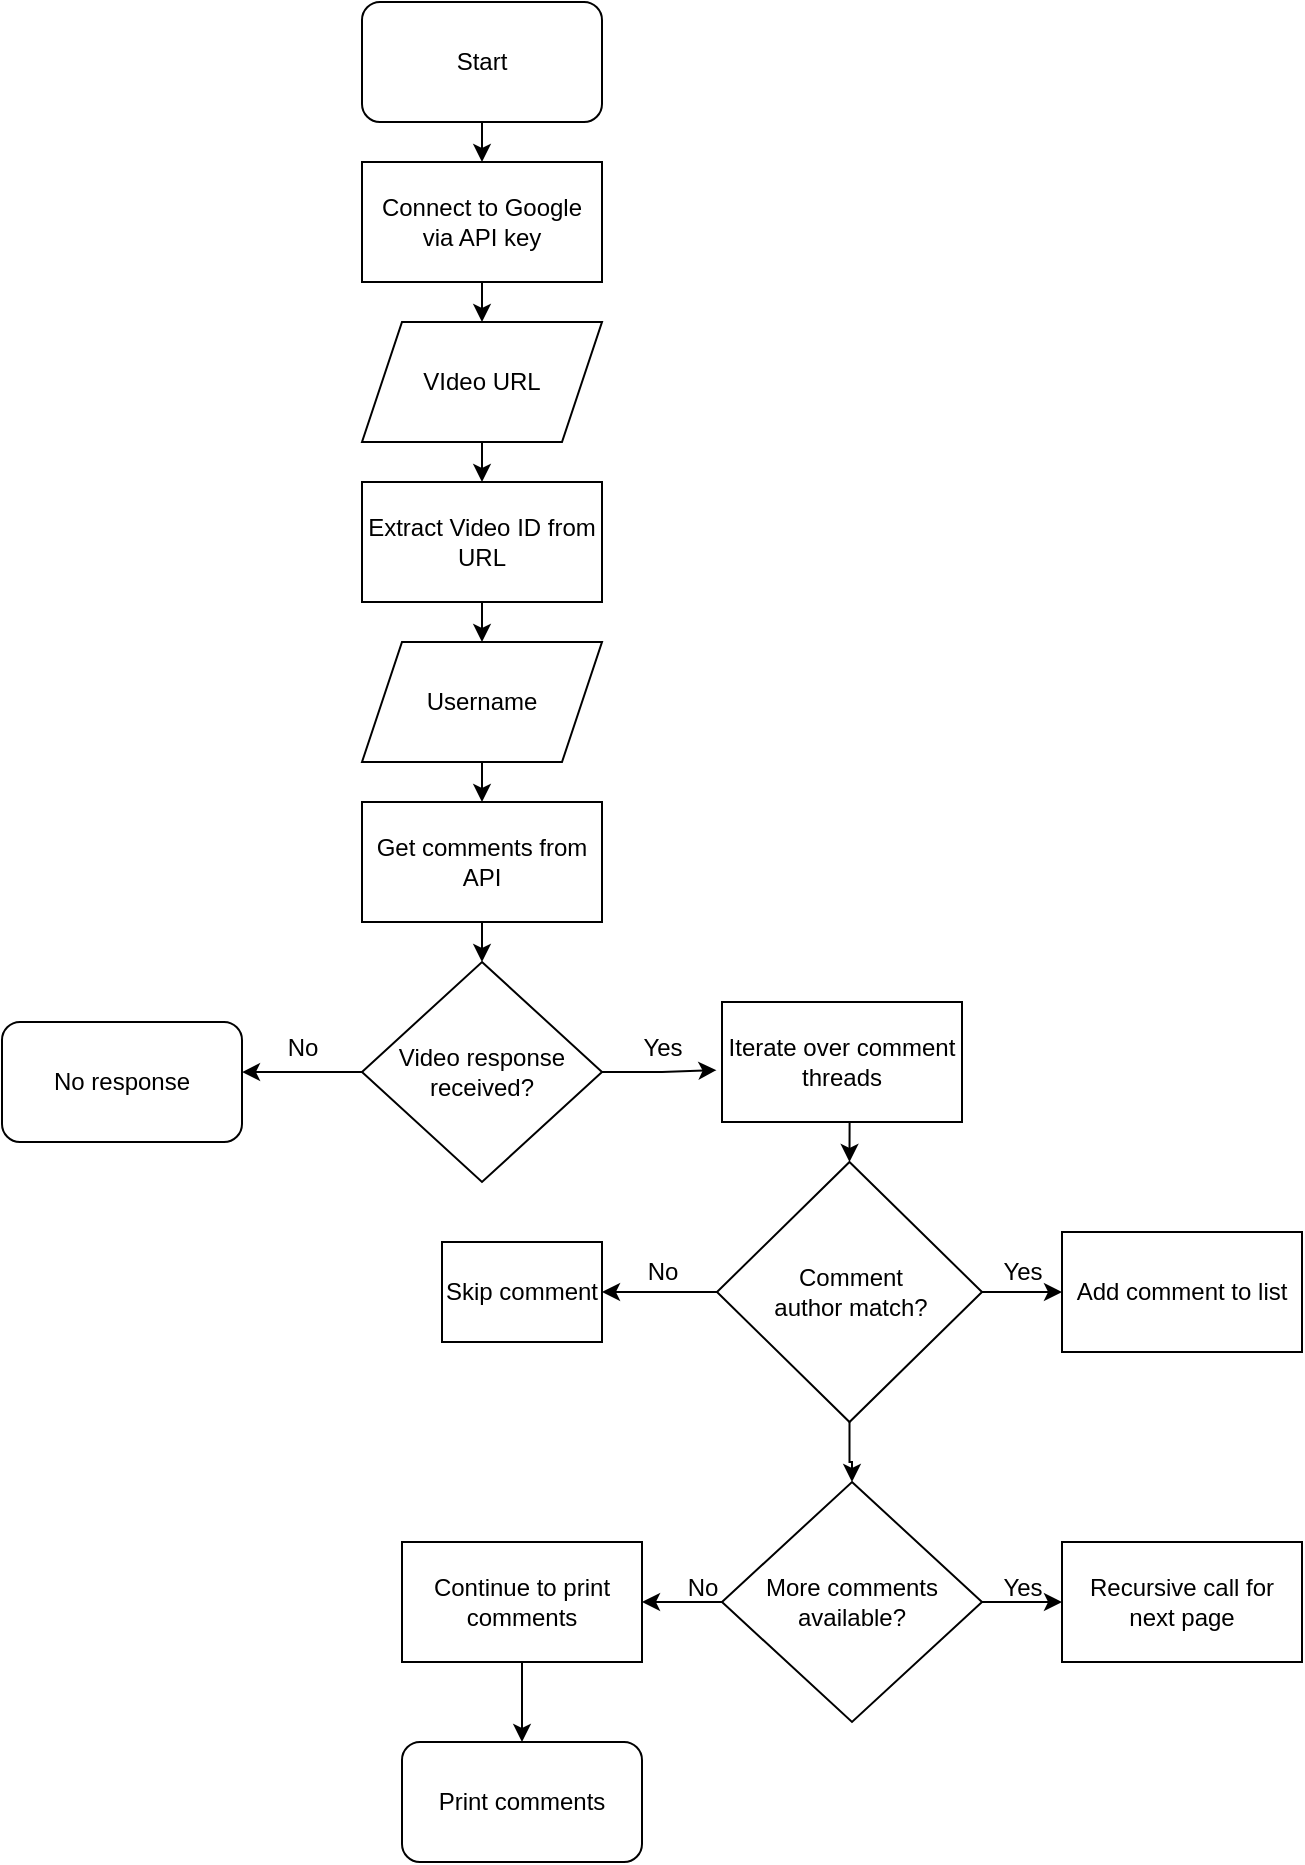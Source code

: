 <mxfile version="22.1.7" type="github">
  <diagram name="Page-1" id="JJoeDc1nS-Evcq78UqNU">
    <mxGraphModel dx="733" dy="392" grid="1" gridSize="10" guides="1" tooltips="1" connect="1" arrows="1" fold="1" page="1" pageScale="1" pageWidth="850" pageHeight="1100" math="0" shadow="0">
      <root>
        <mxCell id="0" />
        <mxCell id="1" parent="0" />
        <mxCell id="wVkEjL2hmuCHA1ZH5ngO-32" style="edgeStyle=orthogonalEdgeStyle;rounded=0;orthogonalLoop=1;jettySize=auto;html=1;exitX=0.5;exitY=1;exitDx=0;exitDy=0;entryX=0.5;entryY=0;entryDx=0;entryDy=0;" edge="1" parent="1" source="wVkEjL2hmuCHA1ZH5ngO-14" target="wVkEjL2hmuCHA1ZH5ngO-15">
          <mxGeometry relative="1" as="geometry" />
        </mxCell>
        <mxCell id="wVkEjL2hmuCHA1ZH5ngO-14" value="Start" style="rounded=1;whiteSpace=wrap;html=1;" vertex="1" parent="1">
          <mxGeometry x="350" y="10" width="120" height="60" as="geometry" />
        </mxCell>
        <mxCell id="wVkEjL2hmuCHA1ZH5ngO-33" style="edgeStyle=orthogonalEdgeStyle;rounded=0;orthogonalLoop=1;jettySize=auto;html=1;exitX=0.5;exitY=1;exitDx=0;exitDy=0;entryX=0.5;entryY=0;entryDx=0;entryDy=0;" edge="1" parent="1" source="wVkEjL2hmuCHA1ZH5ngO-15" target="wVkEjL2hmuCHA1ZH5ngO-16">
          <mxGeometry relative="1" as="geometry" />
        </mxCell>
        <mxCell id="wVkEjL2hmuCHA1ZH5ngO-15" value="Connect to Google via API key" style="rounded=0;whiteSpace=wrap;html=1;" vertex="1" parent="1">
          <mxGeometry x="350" y="90" width="120" height="60" as="geometry" />
        </mxCell>
        <mxCell id="wVkEjL2hmuCHA1ZH5ngO-34" style="edgeStyle=orthogonalEdgeStyle;rounded=0;orthogonalLoop=1;jettySize=auto;html=1;exitX=0.5;exitY=1;exitDx=0;exitDy=0;entryX=0.5;entryY=0;entryDx=0;entryDy=0;" edge="1" parent="1" source="wVkEjL2hmuCHA1ZH5ngO-16" target="wVkEjL2hmuCHA1ZH5ngO-18">
          <mxGeometry relative="1" as="geometry" />
        </mxCell>
        <mxCell id="wVkEjL2hmuCHA1ZH5ngO-16" value="VIdeo URL" style="shape=parallelogram;perimeter=parallelogramPerimeter;whiteSpace=wrap;html=1;fixedSize=1;" vertex="1" parent="1">
          <mxGeometry x="350" y="170" width="120" height="60" as="geometry" />
        </mxCell>
        <mxCell id="wVkEjL2hmuCHA1ZH5ngO-35" style="edgeStyle=orthogonalEdgeStyle;rounded=0;orthogonalLoop=1;jettySize=auto;html=1;exitX=0.5;exitY=1;exitDx=0;exitDy=0;entryX=0.5;entryY=0;entryDx=0;entryDy=0;" edge="1" parent="1" source="wVkEjL2hmuCHA1ZH5ngO-18" target="wVkEjL2hmuCHA1ZH5ngO-19">
          <mxGeometry relative="1" as="geometry" />
        </mxCell>
        <mxCell id="wVkEjL2hmuCHA1ZH5ngO-18" value="Extract Video ID from URL" style="rounded=0;whiteSpace=wrap;html=1;" vertex="1" parent="1">
          <mxGeometry x="350" y="250" width="120" height="60" as="geometry" />
        </mxCell>
        <mxCell id="wVkEjL2hmuCHA1ZH5ngO-36" style="edgeStyle=orthogonalEdgeStyle;rounded=0;orthogonalLoop=1;jettySize=auto;html=1;exitX=0.5;exitY=1;exitDx=0;exitDy=0;entryX=0.5;entryY=0;entryDx=0;entryDy=0;" edge="1" parent="1" source="wVkEjL2hmuCHA1ZH5ngO-19" target="wVkEjL2hmuCHA1ZH5ngO-20">
          <mxGeometry relative="1" as="geometry" />
        </mxCell>
        <mxCell id="wVkEjL2hmuCHA1ZH5ngO-19" value="Username" style="shape=parallelogram;perimeter=parallelogramPerimeter;whiteSpace=wrap;html=1;fixedSize=1;" vertex="1" parent="1">
          <mxGeometry x="350" y="330" width="120" height="60" as="geometry" />
        </mxCell>
        <mxCell id="wVkEjL2hmuCHA1ZH5ngO-37" style="edgeStyle=orthogonalEdgeStyle;rounded=0;orthogonalLoop=1;jettySize=auto;html=1;exitX=0.5;exitY=1;exitDx=0;exitDy=0;entryX=0.5;entryY=0;entryDx=0;entryDy=0;" edge="1" parent="1" source="wVkEjL2hmuCHA1ZH5ngO-20" target="wVkEjL2hmuCHA1ZH5ngO-21">
          <mxGeometry relative="1" as="geometry" />
        </mxCell>
        <mxCell id="wVkEjL2hmuCHA1ZH5ngO-20" value="Get comments from API" style="rounded=0;whiteSpace=wrap;html=1;" vertex="1" parent="1">
          <mxGeometry x="350" y="410" width="120" height="60" as="geometry" />
        </mxCell>
        <mxCell id="wVkEjL2hmuCHA1ZH5ngO-21" value="Video response received?" style="rhombus;whiteSpace=wrap;html=1;" vertex="1" parent="1">
          <mxGeometry x="350" y="490" width="120" height="110" as="geometry" />
        </mxCell>
        <mxCell id="wVkEjL2hmuCHA1ZH5ngO-42" style="edgeStyle=orthogonalEdgeStyle;rounded=0;orthogonalLoop=1;jettySize=auto;html=1;exitX=0.5;exitY=1;exitDx=0;exitDy=0;entryX=0.5;entryY=0;entryDx=0;entryDy=0;" edge="1" parent="1" source="wVkEjL2hmuCHA1ZH5ngO-22" target="wVkEjL2hmuCHA1ZH5ngO-24">
          <mxGeometry relative="1" as="geometry" />
        </mxCell>
        <mxCell id="wVkEjL2hmuCHA1ZH5ngO-22" value="Iterate over comment threads" style="rounded=0;whiteSpace=wrap;html=1;" vertex="1" parent="1">
          <mxGeometry x="530" y="510" width="120" height="60" as="geometry" />
        </mxCell>
        <mxCell id="wVkEjL2hmuCHA1ZH5ngO-43" value="" style="edgeStyle=orthogonalEdgeStyle;rounded=0;orthogonalLoop=1;jettySize=auto;html=1;" edge="1" parent="1" source="wVkEjL2hmuCHA1ZH5ngO-24" target="wVkEjL2hmuCHA1ZH5ngO-25">
          <mxGeometry relative="1" as="geometry" />
        </mxCell>
        <mxCell id="wVkEjL2hmuCHA1ZH5ngO-44" value="" style="edgeStyle=orthogonalEdgeStyle;rounded=0;orthogonalLoop=1;jettySize=auto;html=1;" edge="1" parent="1" source="wVkEjL2hmuCHA1ZH5ngO-24" target="wVkEjL2hmuCHA1ZH5ngO-26">
          <mxGeometry relative="1" as="geometry" />
        </mxCell>
        <mxCell id="wVkEjL2hmuCHA1ZH5ngO-45" value="" style="edgeStyle=orthogonalEdgeStyle;rounded=0;orthogonalLoop=1;jettySize=auto;html=1;" edge="1" parent="1" source="wVkEjL2hmuCHA1ZH5ngO-24" target="wVkEjL2hmuCHA1ZH5ngO-27">
          <mxGeometry relative="1" as="geometry" />
        </mxCell>
        <mxCell id="wVkEjL2hmuCHA1ZH5ngO-24" value="Comment &lt;br&gt;author match?" style="rhombus;whiteSpace=wrap;html=1;" vertex="1" parent="1">
          <mxGeometry x="527.5" y="590" width="132.5" height="130" as="geometry" />
        </mxCell>
        <mxCell id="wVkEjL2hmuCHA1ZH5ngO-25" value="Skip comment" style="rounded=0;whiteSpace=wrap;html=1;" vertex="1" parent="1">
          <mxGeometry x="390" y="630" width="80" height="50" as="geometry" />
        </mxCell>
        <mxCell id="wVkEjL2hmuCHA1ZH5ngO-26" value="Add comment to list" style="rounded=0;whiteSpace=wrap;html=1;" vertex="1" parent="1">
          <mxGeometry x="700" y="625" width="120" height="60" as="geometry" />
        </mxCell>
        <mxCell id="wVkEjL2hmuCHA1ZH5ngO-46" value="" style="edgeStyle=orthogonalEdgeStyle;rounded=0;orthogonalLoop=1;jettySize=auto;html=1;" edge="1" parent="1" source="wVkEjL2hmuCHA1ZH5ngO-27" target="wVkEjL2hmuCHA1ZH5ngO-28">
          <mxGeometry relative="1" as="geometry" />
        </mxCell>
        <mxCell id="wVkEjL2hmuCHA1ZH5ngO-47" value="" style="edgeStyle=orthogonalEdgeStyle;rounded=0;orthogonalLoop=1;jettySize=auto;html=1;" edge="1" parent="1" source="wVkEjL2hmuCHA1ZH5ngO-27" target="wVkEjL2hmuCHA1ZH5ngO-29">
          <mxGeometry relative="1" as="geometry" />
        </mxCell>
        <mxCell id="wVkEjL2hmuCHA1ZH5ngO-27" value="More comments&lt;br&gt;available?" style="rhombus;whiteSpace=wrap;html=1;" vertex="1" parent="1">
          <mxGeometry x="530" y="750" width="130" height="120" as="geometry" />
        </mxCell>
        <mxCell id="wVkEjL2hmuCHA1ZH5ngO-28" value="Recursive call for next page" style="rounded=0;whiteSpace=wrap;html=1;" vertex="1" parent="1">
          <mxGeometry x="700" y="780" width="120" height="60" as="geometry" />
        </mxCell>
        <mxCell id="wVkEjL2hmuCHA1ZH5ngO-48" value="" style="edgeStyle=orthogonalEdgeStyle;rounded=0;orthogonalLoop=1;jettySize=auto;html=1;" edge="1" parent="1" source="wVkEjL2hmuCHA1ZH5ngO-29" target="wVkEjL2hmuCHA1ZH5ngO-31">
          <mxGeometry relative="1" as="geometry" />
        </mxCell>
        <mxCell id="wVkEjL2hmuCHA1ZH5ngO-29" value="Continue to print comments" style="rounded=0;whiteSpace=wrap;html=1;" vertex="1" parent="1">
          <mxGeometry x="370" y="780" width="120" height="60" as="geometry" />
        </mxCell>
        <mxCell id="wVkEjL2hmuCHA1ZH5ngO-30" value="No response" style="rounded=1;whiteSpace=wrap;html=1;" vertex="1" parent="1">
          <mxGeometry x="170" y="520" width="120" height="60" as="geometry" />
        </mxCell>
        <mxCell id="wVkEjL2hmuCHA1ZH5ngO-31" value="Print comments" style="rounded=1;whiteSpace=wrap;html=1;" vertex="1" parent="1">
          <mxGeometry x="370" y="880" width="120" height="60" as="geometry" />
        </mxCell>
        <mxCell id="wVkEjL2hmuCHA1ZH5ngO-40" style="edgeStyle=orthogonalEdgeStyle;rounded=0;orthogonalLoop=1;jettySize=auto;html=1;exitX=0;exitY=0.5;exitDx=0;exitDy=0;entryX=1;entryY=0.417;entryDx=0;entryDy=0;entryPerimeter=0;" edge="1" parent="1" source="wVkEjL2hmuCHA1ZH5ngO-21" target="wVkEjL2hmuCHA1ZH5ngO-30">
          <mxGeometry relative="1" as="geometry" />
        </mxCell>
        <mxCell id="wVkEjL2hmuCHA1ZH5ngO-41" style="edgeStyle=orthogonalEdgeStyle;rounded=0;orthogonalLoop=1;jettySize=auto;html=1;exitX=1;exitY=0.5;exitDx=0;exitDy=0;entryX=-0.023;entryY=0.568;entryDx=0;entryDy=0;entryPerimeter=0;" edge="1" parent="1" source="wVkEjL2hmuCHA1ZH5ngO-21" target="wVkEjL2hmuCHA1ZH5ngO-22">
          <mxGeometry relative="1" as="geometry" />
        </mxCell>
        <mxCell id="wVkEjL2hmuCHA1ZH5ngO-49" value="Yes" style="text;html=1;align=center;verticalAlign=middle;resizable=0;points=[];autosize=1;strokeColor=none;fillColor=none;" vertex="1" parent="1">
          <mxGeometry x="660" y="788" width="40" height="30" as="geometry" />
        </mxCell>
        <mxCell id="wVkEjL2hmuCHA1ZH5ngO-50" value="No" style="text;html=1;align=center;verticalAlign=middle;resizable=0;points=[];autosize=1;strokeColor=none;fillColor=none;" vertex="1" parent="1">
          <mxGeometry x="500" y="788" width="40" height="30" as="geometry" />
        </mxCell>
        <mxCell id="wVkEjL2hmuCHA1ZH5ngO-51" value="Yes" style="text;html=1;align=center;verticalAlign=middle;resizable=0;points=[];autosize=1;strokeColor=none;fillColor=none;" vertex="1" parent="1">
          <mxGeometry x="660" y="630" width="40" height="30" as="geometry" />
        </mxCell>
        <mxCell id="wVkEjL2hmuCHA1ZH5ngO-52" value="No" style="text;html=1;align=center;verticalAlign=middle;resizable=0;points=[];autosize=1;strokeColor=none;fillColor=none;" vertex="1" parent="1">
          <mxGeometry x="480" y="630" width="40" height="30" as="geometry" />
        </mxCell>
        <mxCell id="wVkEjL2hmuCHA1ZH5ngO-53" value="Yes" style="text;html=1;align=center;verticalAlign=middle;resizable=0;points=[];autosize=1;strokeColor=none;fillColor=none;" vertex="1" parent="1">
          <mxGeometry x="480" y="518" width="40" height="30" as="geometry" />
        </mxCell>
        <mxCell id="wVkEjL2hmuCHA1ZH5ngO-54" value="No" style="text;html=1;align=center;verticalAlign=middle;resizable=0;points=[];autosize=1;strokeColor=none;fillColor=none;" vertex="1" parent="1">
          <mxGeometry x="300" y="518" width="40" height="30" as="geometry" />
        </mxCell>
      </root>
    </mxGraphModel>
  </diagram>
</mxfile>
